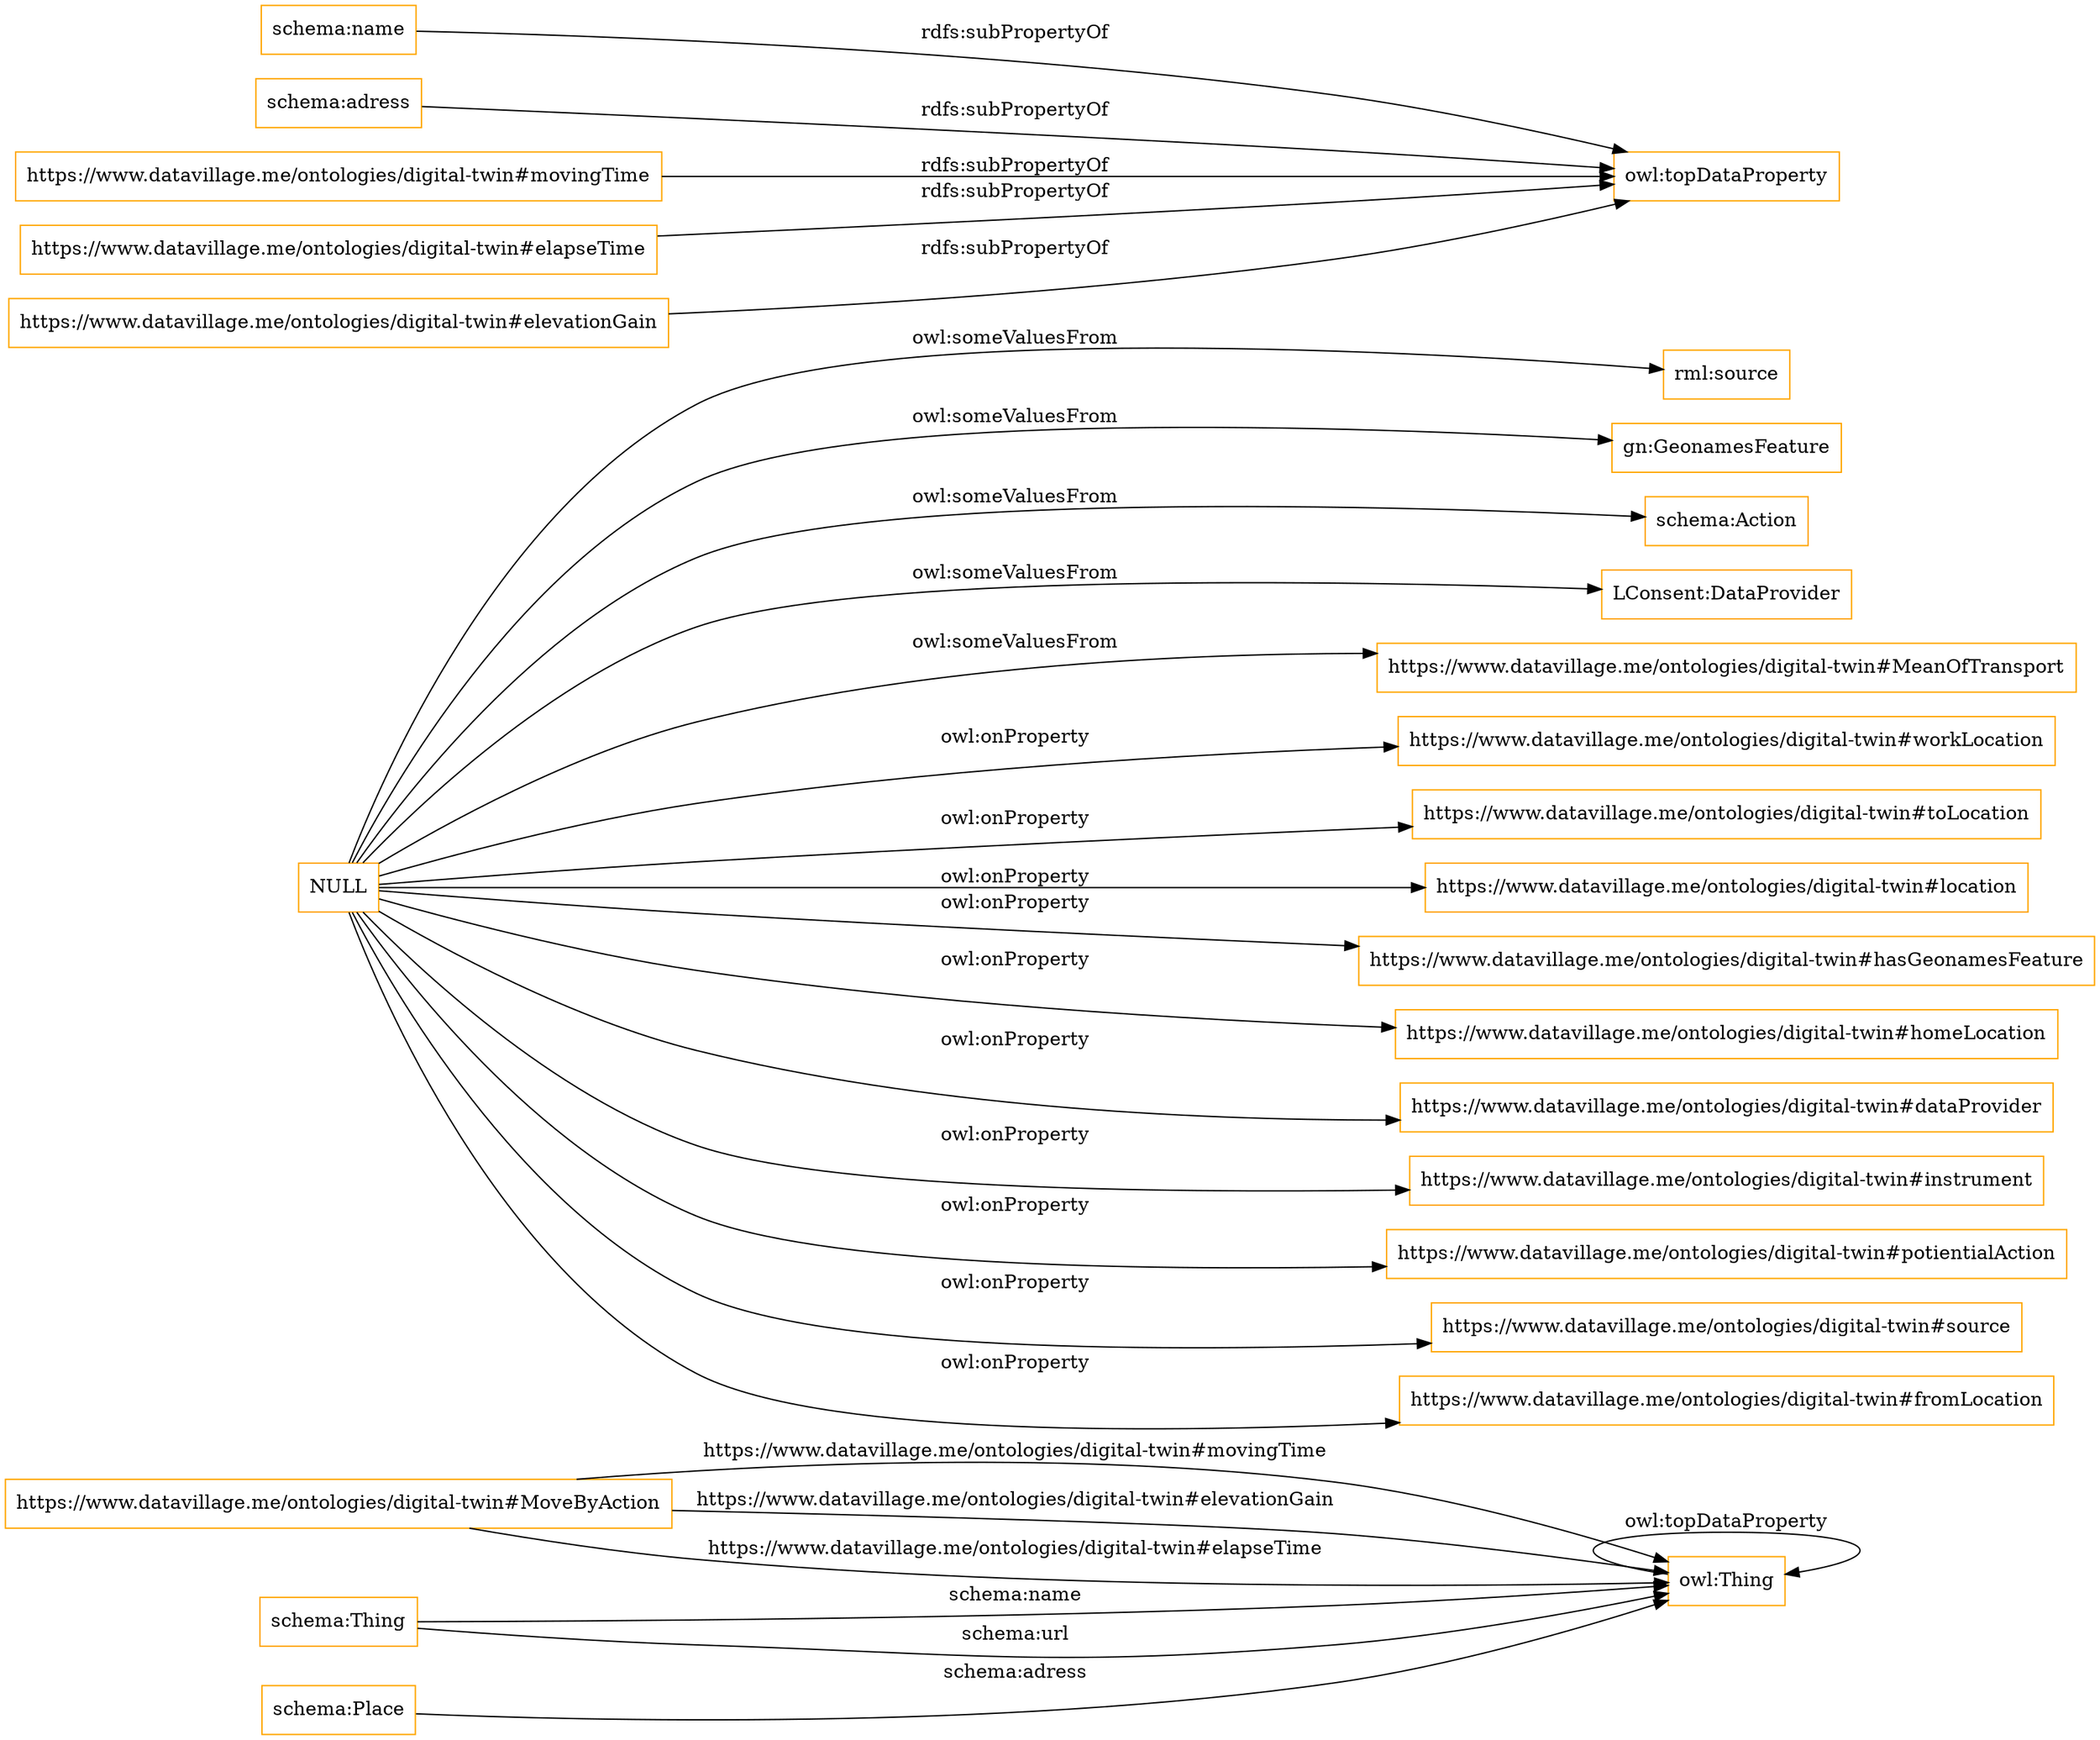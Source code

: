 digraph ar2dtool_diagram { 
rankdir=LR;
size="1501"
node [shape = rectangle, color="orange"]; "https://www.datavillage.me/ontologies/digital-twin#MoveByAction" "rml:source" "gn:GeonamesFeature" "schema:Action" "LConsent:DataProvider" "schema:Thing" "https://www.datavillage.me/ontologies/digital-twin#MeanOfTransport" "schema:Place" ; /*classes style*/
	"schema:name" -> "owl:topDataProperty" [ label = "rdfs:subPropertyOf" ];
	"schema:adress" -> "owl:topDataProperty" [ label = "rdfs:subPropertyOf" ];
	"https://www.datavillage.me/ontologies/digital-twin#movingTime" -> "owl:topDataProperty" [ label = "rdfs:subPropertyOf" ];
	"https://www.datavillage.me/ontologies/digital-twin#elapseTime" -> "owl:topDataProperty" [ label = "rdfs:subPropertyOf" ];
	"https://www.datavillage.me/ontologies/digital-twin#elevationGain" -> "owl:topDataProperty" [ label = "rdfs:subPropertyOf" ];
	"NULL" -> "https://www.datavillage.me/ontologies/digital-twin#workLocation" [ label = "owl:onProperty" ];
	"NULL" -> "https://www.datavillage.me/ontologies/digital-twin#toLocation" [ label = "owl:onProperty" ];
	"NULL" -> "https://www.datavillage.me/ontologies/digital-twin#location" [ label = "owl:onProperty" ];
	"NULL" -> "https://www.datavillage.me/ontologies/digital-twin#hasGeonamesFeature" [ label = "owl:onProperty" ];
	"NULL" -> "rml:source" [ label = "owl:someValuesFrom" ];
	"NULL" -> "gn:GeonamesFeature" [ label = "owl:someValuesFrom" ];
	"NULL" -> "https://www.datavillage.me/ontologies/digital-twin#homeLocation" [ label = "owl:onProperty" ];
	"NULL" -> "https://www.datavillage.me/ontologies/digital-twin#dataProvider" [ label = "owl:onProperty" ];
	"NULL" -> "https://www.datavillage.me/ontologies/digital-twin#instrument" [ label = "owl:onProperty" ];
	"NULL" -> "schema:Action" [ label = "owl:someValuesFrom" ];
	"NULL" -> "https://www.datavillage.me/ontologies/digital-twin#potientialAction" [ label = "owl:onProperty" ];
	"NULL" -> "https://www.datavillage.me/ontologies/digital-twin#source" [ label = "owl:onProperty" ];
	"NULL" -> "LConsent:DataProvider" [ label = "owl:someValuesFrom" ];
	"NULL" -> "https://www.datavillage.me/ontologies/digital-twin#MeanOfTransport" [ label = "owl:someValuesFrom" ];
	"NULL" -> "https://www.datavillage.me/ontologies/digital-twin#fromLocation" [ label = "owl:onProperty" ];
	"https://www.datavillage.me/ontologies/digital-twin#MoveByAction" -> "owl:Thing" [ label = "https://www.datavillage.me/ontologies/digital-twin#movingTime" ];
	"schema:Thing" -> "owl:Thing" [ label = "schema:name" ];
	"https://www.datavillage.me/ontologies/digital-twin#MoveByAction" -> "owl:Thing" [ label = "https://www.datavillage.me/ontologies/digital-twin#elevationGain" ];
	"https://www.datavillage.me/ontologies/digital-twin#MoveByAction" -> "owl:Thing" [ label = "https://www.datavillage.me/ontologies/digital-twin#elapseTime" ];
	"owl:Thing" -> "owl:Thing" [ label = "owl:topDataProperty" ];
	"schema:Thing" -> "owl:Thing" [ label = "schema:url" ];
	"schema:Place" -> "owl:Thing" [ label = "schema:adress" ];

}

